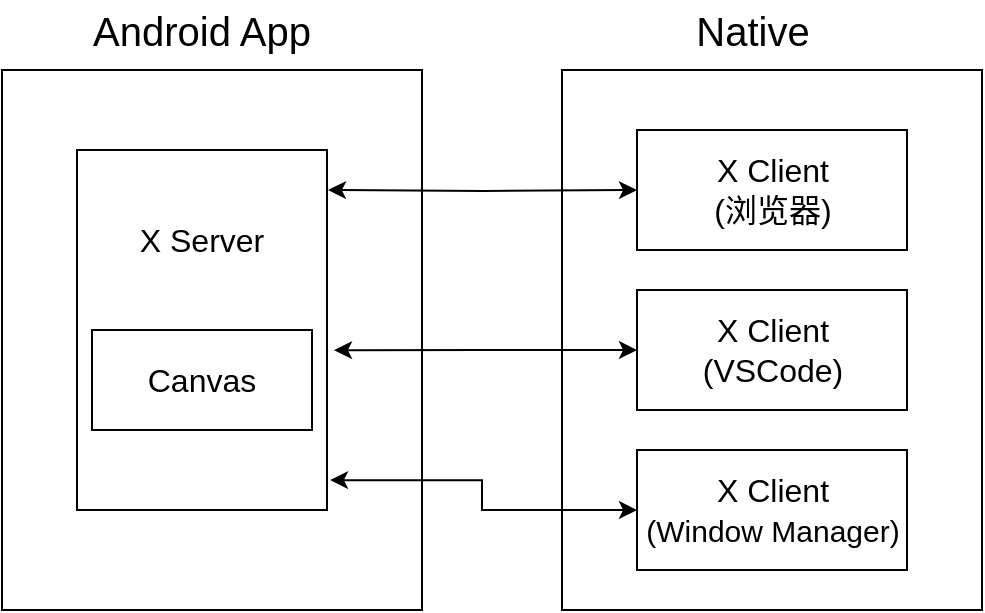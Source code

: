 <mxfile version="14.5.1" type="device"><diagram id="wrD-Q9_OP9PG1Dqzf-RR" name="第 1 页"><mxGraphModel dx="1106" dy="795" grid="1" gridSize="10" guides="1" tooltips="1" connect="1" arrows="1" fold="1" page="1" pageScale="1" pageWidth="1169" pageHeight="827" math="0" shadow="0"><root><mxCell id="0"/><mxCell id="1" parent="0"/><mxCell id="Do0zKLjzMRvfoXYwxuN3-2" value="" style="rounded=0;whiteSpace=wrap;html=1;" vertex="1" parent="1"><mxGeometry x="320" y="90" width="210" height="270" as="geometry"/></mxCell><mxCell id="Do0zKLjzMRvfoXYwxuN3-3" value="" style="rounded=0;whiteSpace=wrap;html=1;" vertex="1" parent="1"><mxGeometry x="600" y="90" width="210" height="270" as="geometry"/></mxCell><mxCell id="Do0zKLjzMRvfoXYwxuN3-4" value="Android App" style="text;html=1;strokeColor=none;fillColor=none;align=center;verticalAlign=middle;whiteSpace=wrap;rounded=0;fontSize=20;" vertex="1" parent="1"><mxGeometry x="350" y="60" width="140" height="20" as="geometry"/></mxCell><mxCell id="Do0zKLjzMRvfoXYwxuN3-5" value="Native" style="text;html=1;align=center;verticalAlign=middle;resizable=0;points=[];autosize=1;fontSize=20;" vertex="1" parent="1"><mxGeometry x="660" y="55" width="70" height="30" as="geometry"/></mxCell><mxCell id="Do0zKLjzMRvfoXYwxuN3-12" style="edgeStyle=orthogonalEdgeStyle;rounded=0;orthogonalLoop=1;jettySize=auto;html=1;entryX=0;entryY=0.5;entryDx=0;entryDy=0;fontSize=16;startArrow=classic;startFill=1;" edge="1" parent="1" target="Do0zKLjzMRvfoXYwxuN3-9"><mxGeometry relative="1" as="geometry"><mxPoint x="483" y="150" as="sourcePoint"/></mxGeometry></mxCell><mxCell id="Do0zKLjzMRvfoXYwxuN3-6" value="" style="rounded=0;whiteSpace=wrap;html=1;fontSize=16;" vertex="1" parent="1"><mxGeometry x="357.5" y="130" width="125" height="180" as="geometry"/></mxCell><mxCell id="Do0zKLjzMRvfoXYwxuN3-7" value="Canvas" style="rounded=0;whiteSpace=wrap;html=1;fontSize=16;" vertex="1" parent="1"><mxGeometry x="365" y="220" width="110" height="50" as="geometry"/></mxCell><mxCell id="Do0zKLjzMRvfoXYwxuN3-8" value="X Server" style="text;html=1;strokeColor=none;fillColor=none;align=center;verticalAlign=middle;whiteSpace=wrap;rounded=0;fontSize=16;" vertex="1" parent="1"><mxGeometry x="365" y="160" width="110" height="30" as="geometry"/></mxCell><mxCell id="Do0zKLjzMRvfoXYwxuN3-9" value="X Client&lt;br style=&quot;font-size: 16px;&quot;&gt;(浏览器)" style="rounded=0;whiteSpace=wrap;html=1;fontSize=16;" vertex="1" parent="1"><mxGeometry x="637.5" y="120" width="135" height="60" as="geometry"/></mxCell><mxCell id="Do0zKLjzMRvfoXYwxuN3-14" style="edgeStyle=orthogonalEdgeStyle;rounded=0;orthogonalLoop=1;jettySize=auto;html=1;entryX=1.028;entryY=0.556;entryDx=0;entryDy=0;entryPerimeter=0;startArrow=classic;startFill=1;fontSize=16;" edge="1" parent="1" source="Do0zKLjzMRvfoXYwxuN3-10" target="Do0zKLjzMRvfoXYwxuN3-6"><mxGeometry relative="1" as="geometry"/></mxCell><mxCell id="Do0zKLjzMRvfoXYwxuN3-10" value="X Client&lt;br style=&quot;font-size: 16px;&quot;&gt;(VSCode)" style="rounded=0;whiteSpace=wrap;html=1;fontSize=16;" vertex="1" parent="1"><mxGeometry x="637.5" y="200" width="135" height="60" as="geometry"/></mxCell><mxCell id="Do0zKLjzMRvfoXYwxuN3-15" style="edgeStyle=orthogonalEdgeStyle;rounded=0;orthogonalLoop=1;jettySize=auto;html=1;entryX=1.012;entryY=0.917;entryDx=0;entryDy=0;entryPerimeter=0;startArrow=classic;startFill=1;fontSize=16;" edge="1" parent="1" source="Do0zKLjzMRvfoXYwxuN3-11" target="Do0zKLjzMRvfoXYwxuN3-6"><mxGeometry relative="1" as="geometry"/></mxCell><mxCell id="Do0zKLjzMRvfoXYwxuN3-11" value="X Client&lt;br style=&quot;font-size: 16px&quot;&gt;&lt;font style=&quot;font-size: 15px&quot;&gt;(Window Manager)&lt;/font&gt;" style="rounded=0;whiteSpace=wrap;html=1;fontSize=16;" vertex="1" parent="1"><mxGeometry x="637.5" y="280" width="135" height="60" as="geometry"/></mxCell></root></mxGraphModel></diagram></mxfile>